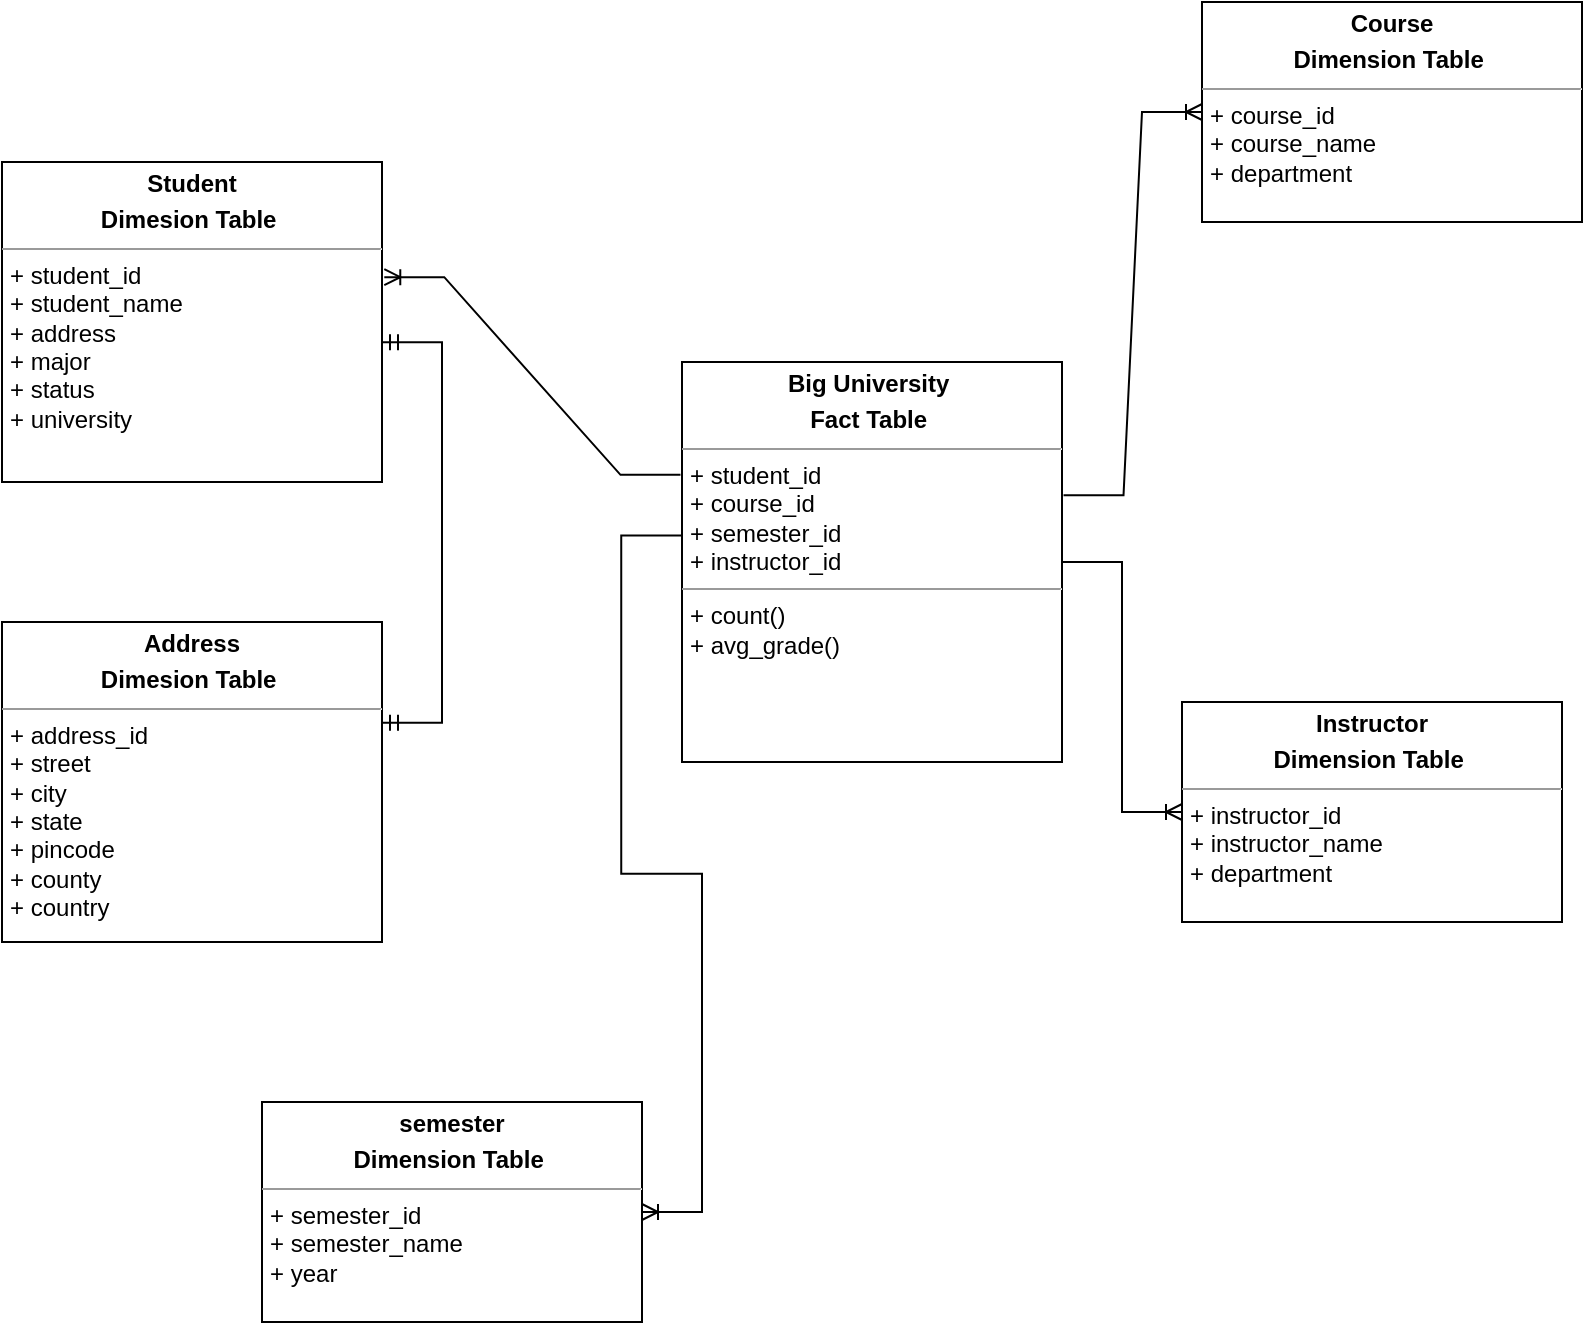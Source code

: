 <mxfile version="22.0.6" type="device">
  <diagram name="Page-1" id="QfuEYvCgogmhFNTpJ2QD">
    <mxGraphModel dx="1215" dy="683" grid="1" gridSize="10" guides="1" tooltips="1" connect="1" arrows="1" fold="1" page="1" pageScale="1" pageWidth="850" pageHeight="1100" math="0" shadow="0">
      <root>
        <mxCell id="0" />
        <mxCell id="1" parent="0" />
        <mxCell id="AbryBWWYhU9oKPMLujsX-19" value="&lt;p style=&quot;margin:0px;margin-top:4px;text-align:center;&quot;&gt;&lt;b style=&quot;background-color: initial;&quot;&gt;Big University&amp;nbsp;&lt;/b&gt;&lt;/p&gt;&lt;p style=&quot;margin:0px;margin-top:4px;text-align:center;&quot;&gt;&lt;b style=&quot;background-color: initial;&quot;&gt;Fact Table&amp;nbsp;&lt;/b&gt;&lt;br&gt;&lt;/p&gt;&lt;hr size=&quot;1&quot;&gt;&lt;p style=&quot;margin:0px;margin-left:4px;&quot;&gt;+ student_id&amp;nbsp;&lt;br&gt;+ course_id&amp;nbsp;&lt;/p&gt;&lt;p style=&quot;margin:0px;margin-left:4px;&quot;&gt;+ semester_id&amp;nbsp;&lt;/p&gt;&lt;p style=&quot;margin:0px;margin-left:4px;&quot;&gt;+ instructor_id&amp;nbsp;&lt;/p&gt;&lt;hr size=&quot;1&quot;&gt;&lt;p style=&quot;margin:0px;margin-left:4px;&quot;&gt;+ count()&lt;br&gt;+ avg_grade()&lt;/p&gt;" style="verticalAlign=top;align=left;overflow=fill;fontSize=12;fontFamily=Helvetica;html=1;whiteSpace=wrap;" vertex="1" parent="1">
          <mxGeometry x="390" y="230" width="190" height="200" as="geometry" />
        </mxCell>
        <mxCell id="AbryBWWYhU9oKPMLujsX-21" value="&lt;p style=&quot;margin:0px;margin-top:4px;text-align:center;&quot;&gt;&lt;b style=&quot;border-color: var(--border-color); background-color: initial;&quot;&gt;Instructor&lt;/b&gt;&lt;b style=&quot;background-color: initial;&quot;&gt;&lt;br&gt;&lt;/b&gt;&lt;/p&gt;&lt;p style=&quot;margin:0px;margin-top:4px;text-align:center;&quot;&gt;&lt;b style=&quot;background-color: initial;&quot;&gt;Dimension Table&lt;/b&gt;&lt;b style=&quot;background-color: initial;&quot;&gt;&amp;nbsp;&lt;/b&gt;&lt;/p&gt;&lt;hr size=&quot;1&quot;&gt;&lt;p style=&quot;margin:0px;margin-left:4px;&quot;&gt;+ instructor_id&amp;nbsp;&lt;/p&gt;&lt;p style=&quot;margin:0px;margin-left:4px;&quot;&gt;+ instructor_name&amp;nbsp;&lt;/p&gt;&lt;p style=&quot;margin:0px;margin-left:4px;&quot;&gt;+ department&amp;nbsp;&lt;span style=&quot;background-color: initial;&quot;&gt;&amp;nbsp;&lt;/span&gt;&lt;/p&gt;" style="verticalAlign=top;align=left;overflow=fill;fontSize=12;fontFamily=Helvetica;html=1;whiteSpace=wrap;" vertex="1" parent="1">
          <mxGeometry x="640" y="400" width="190" height="110" as="geometry" />
        </mxCell>
        <mxCell id="AbryBWWYhU9oKPMLujsX-23" value="&lt;p style=&quot;margin:0px;margin-top:4px;text-align:center;&quot;&gt;&lt;b style=&quot;background-color: initial;&quot;&gt;Course&lt;/b&gt;&lt;/p&gt;&lt;p style=&quot;margin:0px;margin-top:4px;text-align:center;&quot;&gt;&lt;b style=&quot;background-color: initial;&quot;&gt;Dimension Table&lt;/b&gt;&lt;b style=&quot;background-color: initial;&quot;&gt;&amp;nbsp;&lt;/b&gt;&lt;/p&gt;&lt;hr size=&quot;1&quot;&gt;&lt;p style=&quot;margin:0px;margin-left:4px;&quot;&gt;+ course_id&amp;nbsp;&lt;/p&gt;&lt;p style=&quot;margin:0px;margin-left:4px;&quot;&gt;+ course_name&amp;nbsp;&lt;/p&gt;&lt;p style=&quot;margin:0px;margin-left:4px;&quot;&gt;+ department&amp;nbsp;&lt;span style=&quot;background-color: initial;&quot;&gt;&amp;nbsp;&lt;/span&gt;&lt;/p&gt;" style="verticalAlign=top;align=left;overflow=fill;fontSize=12;fontFamily=Helvetica;html=1;whiteSpace=wrap;" vertex="1" parent="1">
          <mxGeometry x="650" y="50" width="190" height="110" as="geometry" />
        </mxCell>
        <mxCell id="AbryBWWYhU9oKPMLujsX-24" value="&lt;p style=&quot;margin:0px;margin-top:4px;text-align:center;&quot;&gt;&lt;b style=&quot;border-color: var(--border-color); background-color: initial;&quot;&gt;semester&lt;/b&gt;&lt;b style=&quot;background-color: initial;&quot;&gt;&lt;br&gt;&lt;/b&gt;&lt;/p&gt;&lt;p style=&quot;margin:0px;margin-top:4px;text-align:center;&quot;&gt;&lt;b style=&quot;background-color: initial;&quot;&gt;Dimension Table&lt;/b&gt;&lt;b style=&quot;background-color: initial;&quot;&gt;&amp;nbsp;&lt;/b&gt;&lt;/p&gt;&lt;hr size=&quot;1&quot;&gt;&lt;p style=&quot;margin:0px;margin-left:4px;&quot;&gt;+ semester_id&amp;nbsp;&lt;/p&gt;&lt;p style=&quot;margin:0px;margin-left:4px;&quot;&gt;+ semester_name&amp;nbsp;&lt;/p&gt;&lt;p style=&quot;margin:0px;margin-left:4px;&quot;&gt;+ year&amp;nbsp;&lt;span style=&quot;background-color: initial;&quot;&gt;&amp;nbsp;&lt;/span&gt;&lt;/p&gt;" style="verticalAlign=top;align=left;overflow=fill;fontSize=12;fontFamily=Helvetica;html=1;whiteSpace=wrap;" vertex="1" parent="1">
          <mxGeometry x="180" y="600" width="190" height="110" as="geometry" />
        </mxCell>
        <mxCell id="AbryBWWYhU9oKPMLujsX-30" style="edgeStyle=orthogonalEdgeStyle;rounded=0;orthogonalLoop=1;jettySize=auto;html=1;exitX=0.5;exitY=1;exitDx=0;exitDy=0;" edge="1" parent="1" source="AbryBWWYhU9oKPMLujsX-25">
          <mxGeometry relative="1" as="geometry">
            <mxPoint x="145.412" y="289.765" as="targetPoint" />
          </mxGeometry>
        </mxCell>
        <mxCell id="AbryBWWYhU9oKPMLujsX-25" value="&lt;p style=&quot;margin:0px;margin-top:4px;text-align:center;&quot;&gt;&lt;b&gt;Student&lt;/b&gt;&lt;/p&gt;&lt;p style=&quot;margin:0px;margin-top:4px;text-align:center;&quot;&gt;&lt;b&gt;Dimesion Table&amp;nbsp;&lt;/b&gt;&lt;/p&gt;&lt;hr size=&quot;1&quot;&gt;&lt;p style=&quot;margin:0px;margin-left:4px;&quot;&gt;+ student_id&amp;nbsp;&lt;/p&gt;&lt;p style=&quot;margin:0px;margin-left:4px;&quot;&gt;+ student_name&amp;nbsp;&lt;/p&gt;&lt;p style=&quot;margin:0px;margin-left:4px;&quot;&gt;+ address&amp;nbsp;&lt;/p&gt;&lt;p style=&quot;margin:0px;margin-left:4px;&quot;&gt;+ major&amp;nbsp;&lt;/p&gt;&lt;p style=&quot;margin:0px;margin-left:4px;&quot;&gt;+ status&amp;nbsp;&lt;/p&gt;&lt;p style=&quot;margin:0px;margin-left:4px;&quot;&gt;+ university&amp;nbsp;&lt;/p&gt;" style="verticalAlign=top;align=left;overflow=fill;fontSize=12;fontFamily=Helvetica;html=1;whiteSpace=wrap;" vertex="1" parent="1">
          <mxGeometry x="50" y="130" width="190" height="160" as="geometry" />
        </mxCell>
        <mxCell id="AbryBWWYhU9oKPMLujsX-26" style="edgeStyle=orthogonalEdgeStyle;rounded=0;orthogonalLoop=1;jettySize=auto;html=1;exitX=0.5;exitY=1;exitDx=0;exitDy=0;" edge="1" parent="1" source="AbryBWWYhU9oKPMLujsX-25" target="AbryBWWYhU9oKPMLujsX-25">
          <mxGeometry relative="1" as="geometry" />
        </mxCell>
        <mxCell id="AbryBWWYhU9oKPMLujsX-27" value="&lt;p style=&quot;margin:0px;margin-top:4px;text-align:center;&quot;&gt;&lt;b style=&quot;background-color: initial;&quot;&gt;Address&lt;/b&gt;&lt;/p&gt;&lt;p style=&quot;margin:0px;margin-top:4px;text-align:center;&quot;&gt;&lt;b style=&quot;background-color: initial;&quot;&gt;Dimesion Table&amp;nbsp;&lt;/b&gt;&lt;br&gt;&lt;/p&gt;&lt;hr size=&quot;1&quot;&gt;&lt;p style=&quot;margin:0px;margin-left:4px;&quot;&gt;+ address_id&amp;nbsp;&lt;/p&gt;&lt;p style=&quot;margin:0px;margin-left:4px;&quot;&gt;+ street&amp;nbsp;&lt;/p&gt;&lt;p style=&quot;margin:0px;margin-left:4px;&quot;&gt;+ city&amp;nbsp;&lt;/p&gt;&lt;p style=&quot;margin:0px;margin-left:4px;&quot;&gt;+ state&amp;nbsp;&lt;/p&gt;&lt;p style=&quot;margin:0px;margin-left:4px;&quot;&gt;+ pincode&amp;nbsp;&lt;/p&gt;&lt;p style=&quot;margin:0px;margin-left:4px;&quot;&gt;+ county&amp;nbsp;&lt;/p&gt;&lt;p style=&quot;margin:0px;margin-left:4px;&quot;&gt;+ country&amp;nbsp;&lt;/p&gt;" style="verticalAlign=top;align=left;overflow=fill;fontSize=12;fontFamily=Helvetica;html=1;whiteSpace=wrap;" vertex="1" parent="1">
          <mxGeometry x="50" y="360" width="190" height="160" as="geometry" />
        </mxCell>
        <mxCell id="AbryBWWYhU9oKPMLujsX-28" value="" style="edgeStyle=entityRelationEdgeStyle;fontSize=12;html=1;endArrow=ERmandOne;startArrow=ERmandOne;rounded=0;entryX=1;entryY=0.563;entryDx=0;entryDy=0;entryPerimeter=0;exitX=1;exitY=0.315;exitDx=0;exitDy=0;exitPerimeter=0;" edge="1" parent="1" source="AbryBWWYhU9oKPMLujsX-27" target="AbryBWWYhU9oKPMLujsX-25">
          <mxGeometry width="100" height="100" relative="1" as="geometry">
            <mxPoint x="250" y="480" as="sourcePoint" />
            <mxPoint x="160" y="310" as="targetPoint" />
            <Array as="points">
              <mxPoint x="150" y="430" />
              <mxPoint x="155" y="380" />
              <mxPoint x="160" y="340" />
              <mxPoint x="270" y="320" />
              <mxPoint x="130" y="370" />
              <mxPoint x="145" y="380" />
              <mxPoint x="165" y="330" />
              <mxPoint x="155" y="340" />
            </Array>
          </mxGeometry>
        </mxCell>
        <mxCell id="AbryBWWYhU9oKPMLujsX-31" value="" style="edgeStyle=entityRelationEdgeStyle;fontSize=12;html=1;endArrow=ERoneToMany;rounded=0;entryX=1.006;entryY=0.36;entryDx=0;entryDy=0;exitX=-0.004;exitY=0.282;exitDx=0;exitDy=0;entryPerimeter=0;exitPerimeter=0;" edge="1" parent="1" source="AbryBWWYhU9oKPMLujsX-19" target="AbryBWWYhU9oKPMLujsX-25">
          <mxGeometry width="100" height="100" relative="1" as="geometry">
            <mxPoint x="310" y="230" as="sourcePoint" />
            <mxPoint x="370" y="320" as="targetPoint" />
          </mxGeometry>
        </mxCell>
        <mxCell id="AbryBWWYhU9oKPMLujsX-35" value="" style="edgeStyle=entityRelationEdgeStyle;fontSize=12;html=1;endArrow=ERoneToMany;rounded=0;exitX=-0.002;exitY=0.434;exitDx=0;exitDy=0;exitPerimeter=0;" edge="1" parent="1" source="AbryBWWYhU9oKPMLujsX-19" target="AbryBWWYhU9oKPMLujsX-24">
          <mxGeometry width="100" height="100" relative="1" as="geometry">
            <mxPoint x="470" y="450" as="sourcePoint" />
            <mxPoint x="570" y="350" as="targetPoint" />
          </mxGeometry>
        </mxCell>
        <mxCell id="AbryBWWYhU9oKPMLujsX-38" value="" style="edgeStyle=entityRelationEdgeStyle;fontSize=12;html=1;endArrow=ERoneToMany;rounded=0;entryX=0;entryY=0.5;entryDx=0;entryDy=0;exitX=1.004;exitY=0.333;exitDx=0;exitDy=0;exitPerimeter=0;" edge="1" parent="1" source="AbryBWWYhU9oKPMLujsX-19" target="AbryBWWYhU9oKPMLujsX-23">
          <mxGeometry width="100" height="100" relative="1" as="geometry">
            <mxPoint x="520" y="350" as="sourcePoint" />
            <mxPoint x="620" y="250" as="targetPoint" />
          </mxGeometry>
        </mxCell>
        <mxCell id="AbryBWWYhU9oKPMLujsX-39" value="" style="edgeStyle=entityRelationEdgeStyle;fontSize=12;html=1;endArrow=ERoneToMany;rounded=0;entryX=0;entryY=0.5;entryDx=0;entryDy=0;exitX=1;exitY=0.5;exitDx=0;exitDy=0;" edge="1" parent="1" source="AbryBWWYhU9oKPMLujsX-19" target="AbryBWWYhU9oKPMLujsX-21">
          <mxGeometry width="100" height="100" relative="1" as="geometry">
            <mxPoint x="470" y="440" as="sourcePoint" />
            <mxPoint x="550" y="470" as="targetPoint" />
          </mxGeometry>
        </mxCell>
      </root>
    </mxGraphModel>
  </diagram>
</mxfile>
